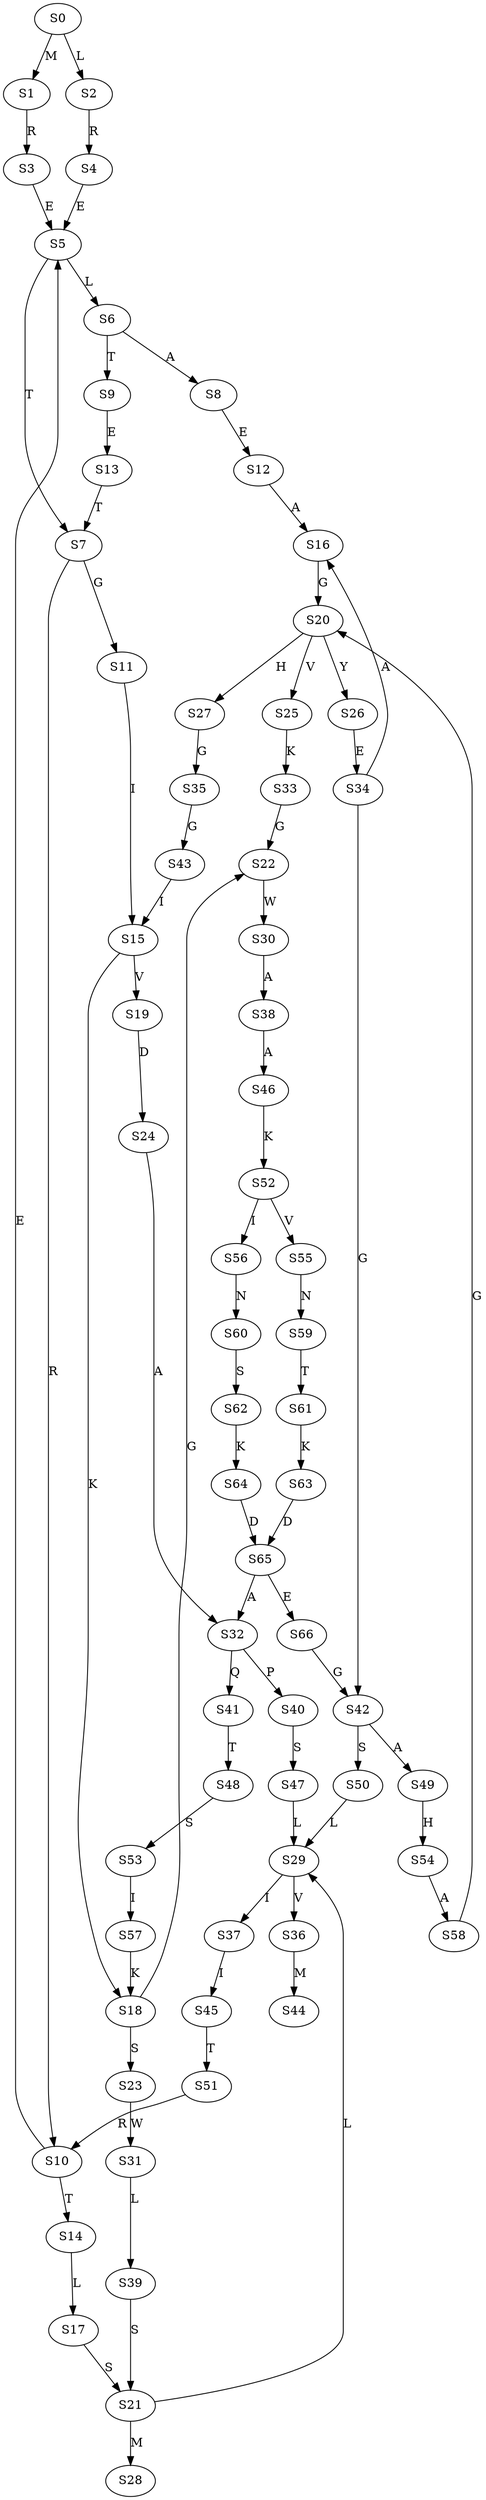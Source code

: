 strict digraph  {
	S0 -> S1 [ label = M ];
	S0 -> S2 [ label = L ];
	S1 -> S3 [ label = R ];
	S2 -> S4 [ label = R ];
	S3 -> S5 [ label = E ];
	S4 -> S5 [ label = E ];
	S5 -> S6 [ label = L ];
	S5 -> S7 [ label = T ];
	S6 -> S8 [ label = A ];
	S6 -> S9 [ label = T ];
	S7 -> S10 [ label = R ];
	S7 -> S11 [ label = G ];
	S8 -> S12 [ label = E ];
	S9 -> S13 [ label = E ];
	S10 -> S14 [ label = T ];
	S10 -> S5 [ label = E ];
	S11 -> S15 [ label = I ];
	S12 -> S16 [ label = A ];
	S13 -> S7 [ label = T ];
	S14 -> S17 [ label = L ];
	S15 -> S18 [ label = K ];
	S15 -> S19 [ label = V ];
	S16 -> S20 [ label = G ];
	S17 -> S21 [ label = S ];
	S18 -> S22 [ label = G ];
	S18 -> S23 [ label = S ];
	S19 -> S24 [ label = D ];
	S20 -> S25 [ label = V ];
	S20 -> S26 [ label = Y ];
	S20 -> S27 [ label = H ];
	S21 -> S28 [ label = M ];
	S21 -> S29 [ label = L ];
	S22 -> S30 [ label = W ];
	S23 -> S31 [ label = W ];
	S24 -> S32 [ label = A ];
	S25 -> S33 [ label = K ];
	S26 -> S34 [ label = E ];
	S27 -> S35 [ label = G ];
	S29 -> S36 [ label = V ];
	S29 -> S37 [ label = I ];
	S30 -> S38 [ label = A ];
	S31 -> S39 [ label = L ];
	S32 -> S40 [ label = P ];
	S32 -> S41 [ label = Q ];
	S33 -> S22 [ label = G ];
	S34 -> S42 [ label = G ];
	S34 -> S16 [ label = A ];
	S35 -> S43 [ label = G ];
	S36 -> S44 [ label = M ];
	S37 -> S45 [ label = I ];
	S38 -> S46 [ label = A ];
	S39 -> S21 [ label = S ];
	S40 -> S47 [ label = S ];
	S41 -> S48 [ label = T ];
	S42 -> S49 [ label = A ];
	S42 -> S50 [ label = S ];
	S43 -> S15 [ label = I ];
	S45 -> S51 [ label = T ];
	S46 -> S52 [ label = K ];
	S47 -> S29 [ label = L ];
	S48 -> S53 [ label = S ];
	S49 -> S54 [ label = H ];
	S50 -> S29 [ label = L ];
	S51 -> S10 [ label = R ];
	S52 -> S55 [ label = V ];
	S52 -> S56 [ label = I ];
	S53 -> S57 [ label = I ];
	S54 -> S58 [ label = A ];
	S55 -> S59 [ label = N ];
	S56 -> S60 [ label = N ];
	S57 -> S18 [ label = K ];
	S58 -> S20 [ label = G ];
	S59 -> S61 [ label = T ];
	S60 -> S62 [ label = S ];
	S61 -> S63 [ label = K ];
	S62 -> S64 [ label = K ];
	S63 -> S65 [ label = D ];
	S64 -> S65 [ label = D ];
	S65 -> S32 [ label = A ];
	S65 -> S66 [ label = E ];
	S66 -> S42 [ label = G ];
}
